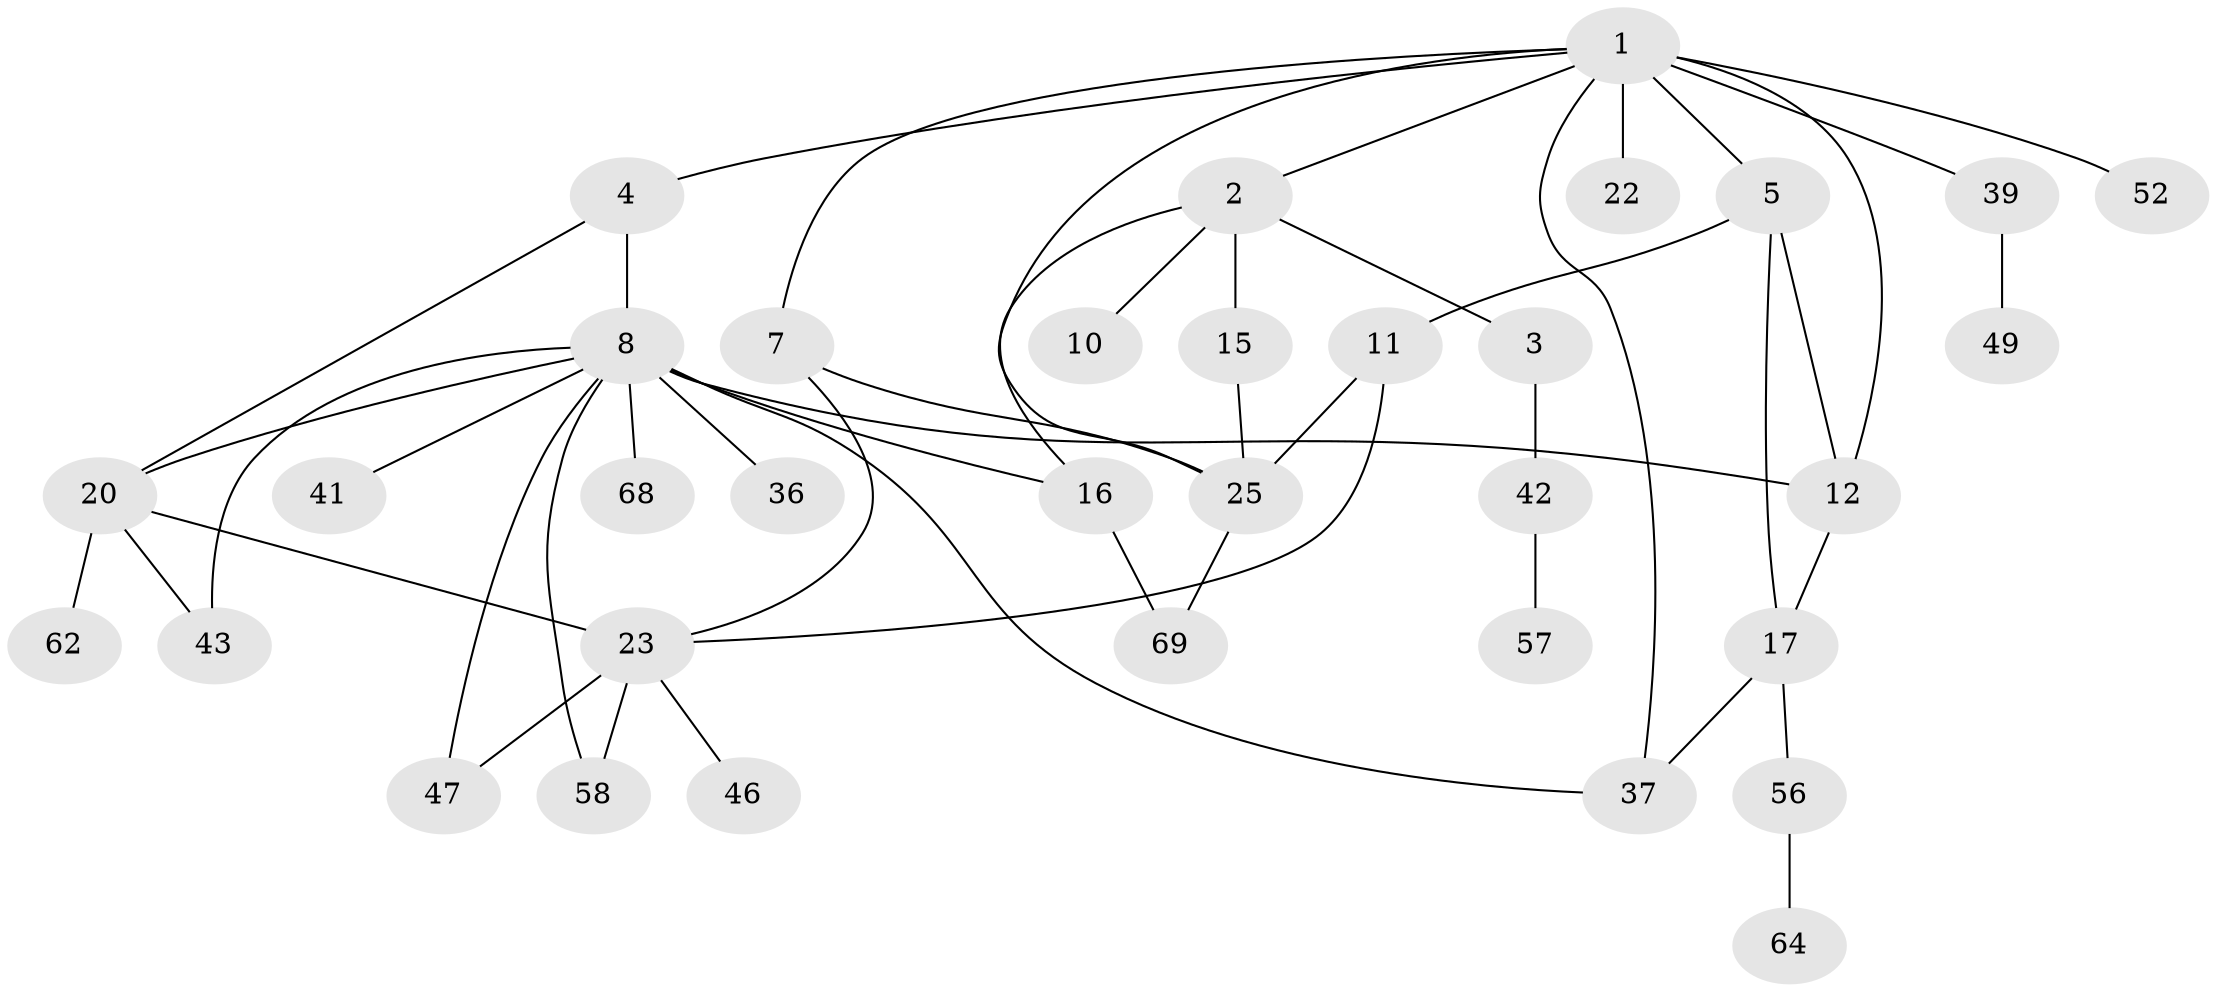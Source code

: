 // original degree distribution, {8: 0.014492753623188406, 5: 0.043478260869565216, 2: 0.2753623188405797, 4: 0.15942028985507245, 3: 0.2608695652173913, 1: 0.21739130434782608, 7: 0.028985507246376812}
// Generated by graph-tools (version 1.1) at 2025/17/03/04/25 18:17:09]
// undirected, 34 vertices, 49 edges
graph export_dot {
graph [start="1"]
  node [color=gray90,style=filled];
  1 [super="+9"];
  2;
  3;
  4 [super="+6"];
  5 [super="+65"];
  7 [super="+54"];
  8 [super="+14+13"];
  10;
  11;
  12 [super="+55+18"];
  15;
  16 [super="+24"];
  17 [super="+34"];
  20 [super="+32+48"];
  22;
  23 [super="+27+30"];
  25 [super="+28+29"];
  36;
  37 [super="+67+40"];
  39;
  41 [super="+60"];
  42;
  43;
  46;
  47;
  49;
  52;
  56;
  57;
  58;
  62;
  64;
  68;
  69;
  1 -- 2;
  1 -- 4;
  1 -- 5;
  1 -- 7;
  1 -- 12 [weight=2];
  1 -- 22;
  1 -- 25;
  1 -- 52;
  1 -- 39;
  1 -- 37;
  2 -- 3;
  2 -- 10;
  2 -- 15;
  2 -- 16;
  3 -- 42;
  4 -- 8 [weight=3];
  4 -- 20;
  5 -- 11;
  5 -- 17;
  5 -- 12;
  7 -- 25 [weight=2];
  7 -- 23;
  8 -- 20;
  8 -- 41 [weight=2];
  8 -- 43;
  8 -- 68;
  8 -- 37;
  8 -- 36;
  8 -- 47;
  8 -- 16;
  8 -- 58;
  8 -- 12 [weight=3];
  11 -- 25;
  11 -- 23;
  12 -- 17;
  15 -- 25;
  16 -- 69;
  17 -- 37;
  17 -- 56;
  20 -- 23 [weight=2];
  20 -- 43;
  20 -- 62;
  23 -- 58;
  23 -- 46;
  23 -- 47;
  25 -- 69;
  39 -- 49;
  42 -- 57;
  56 -- 64;
}
